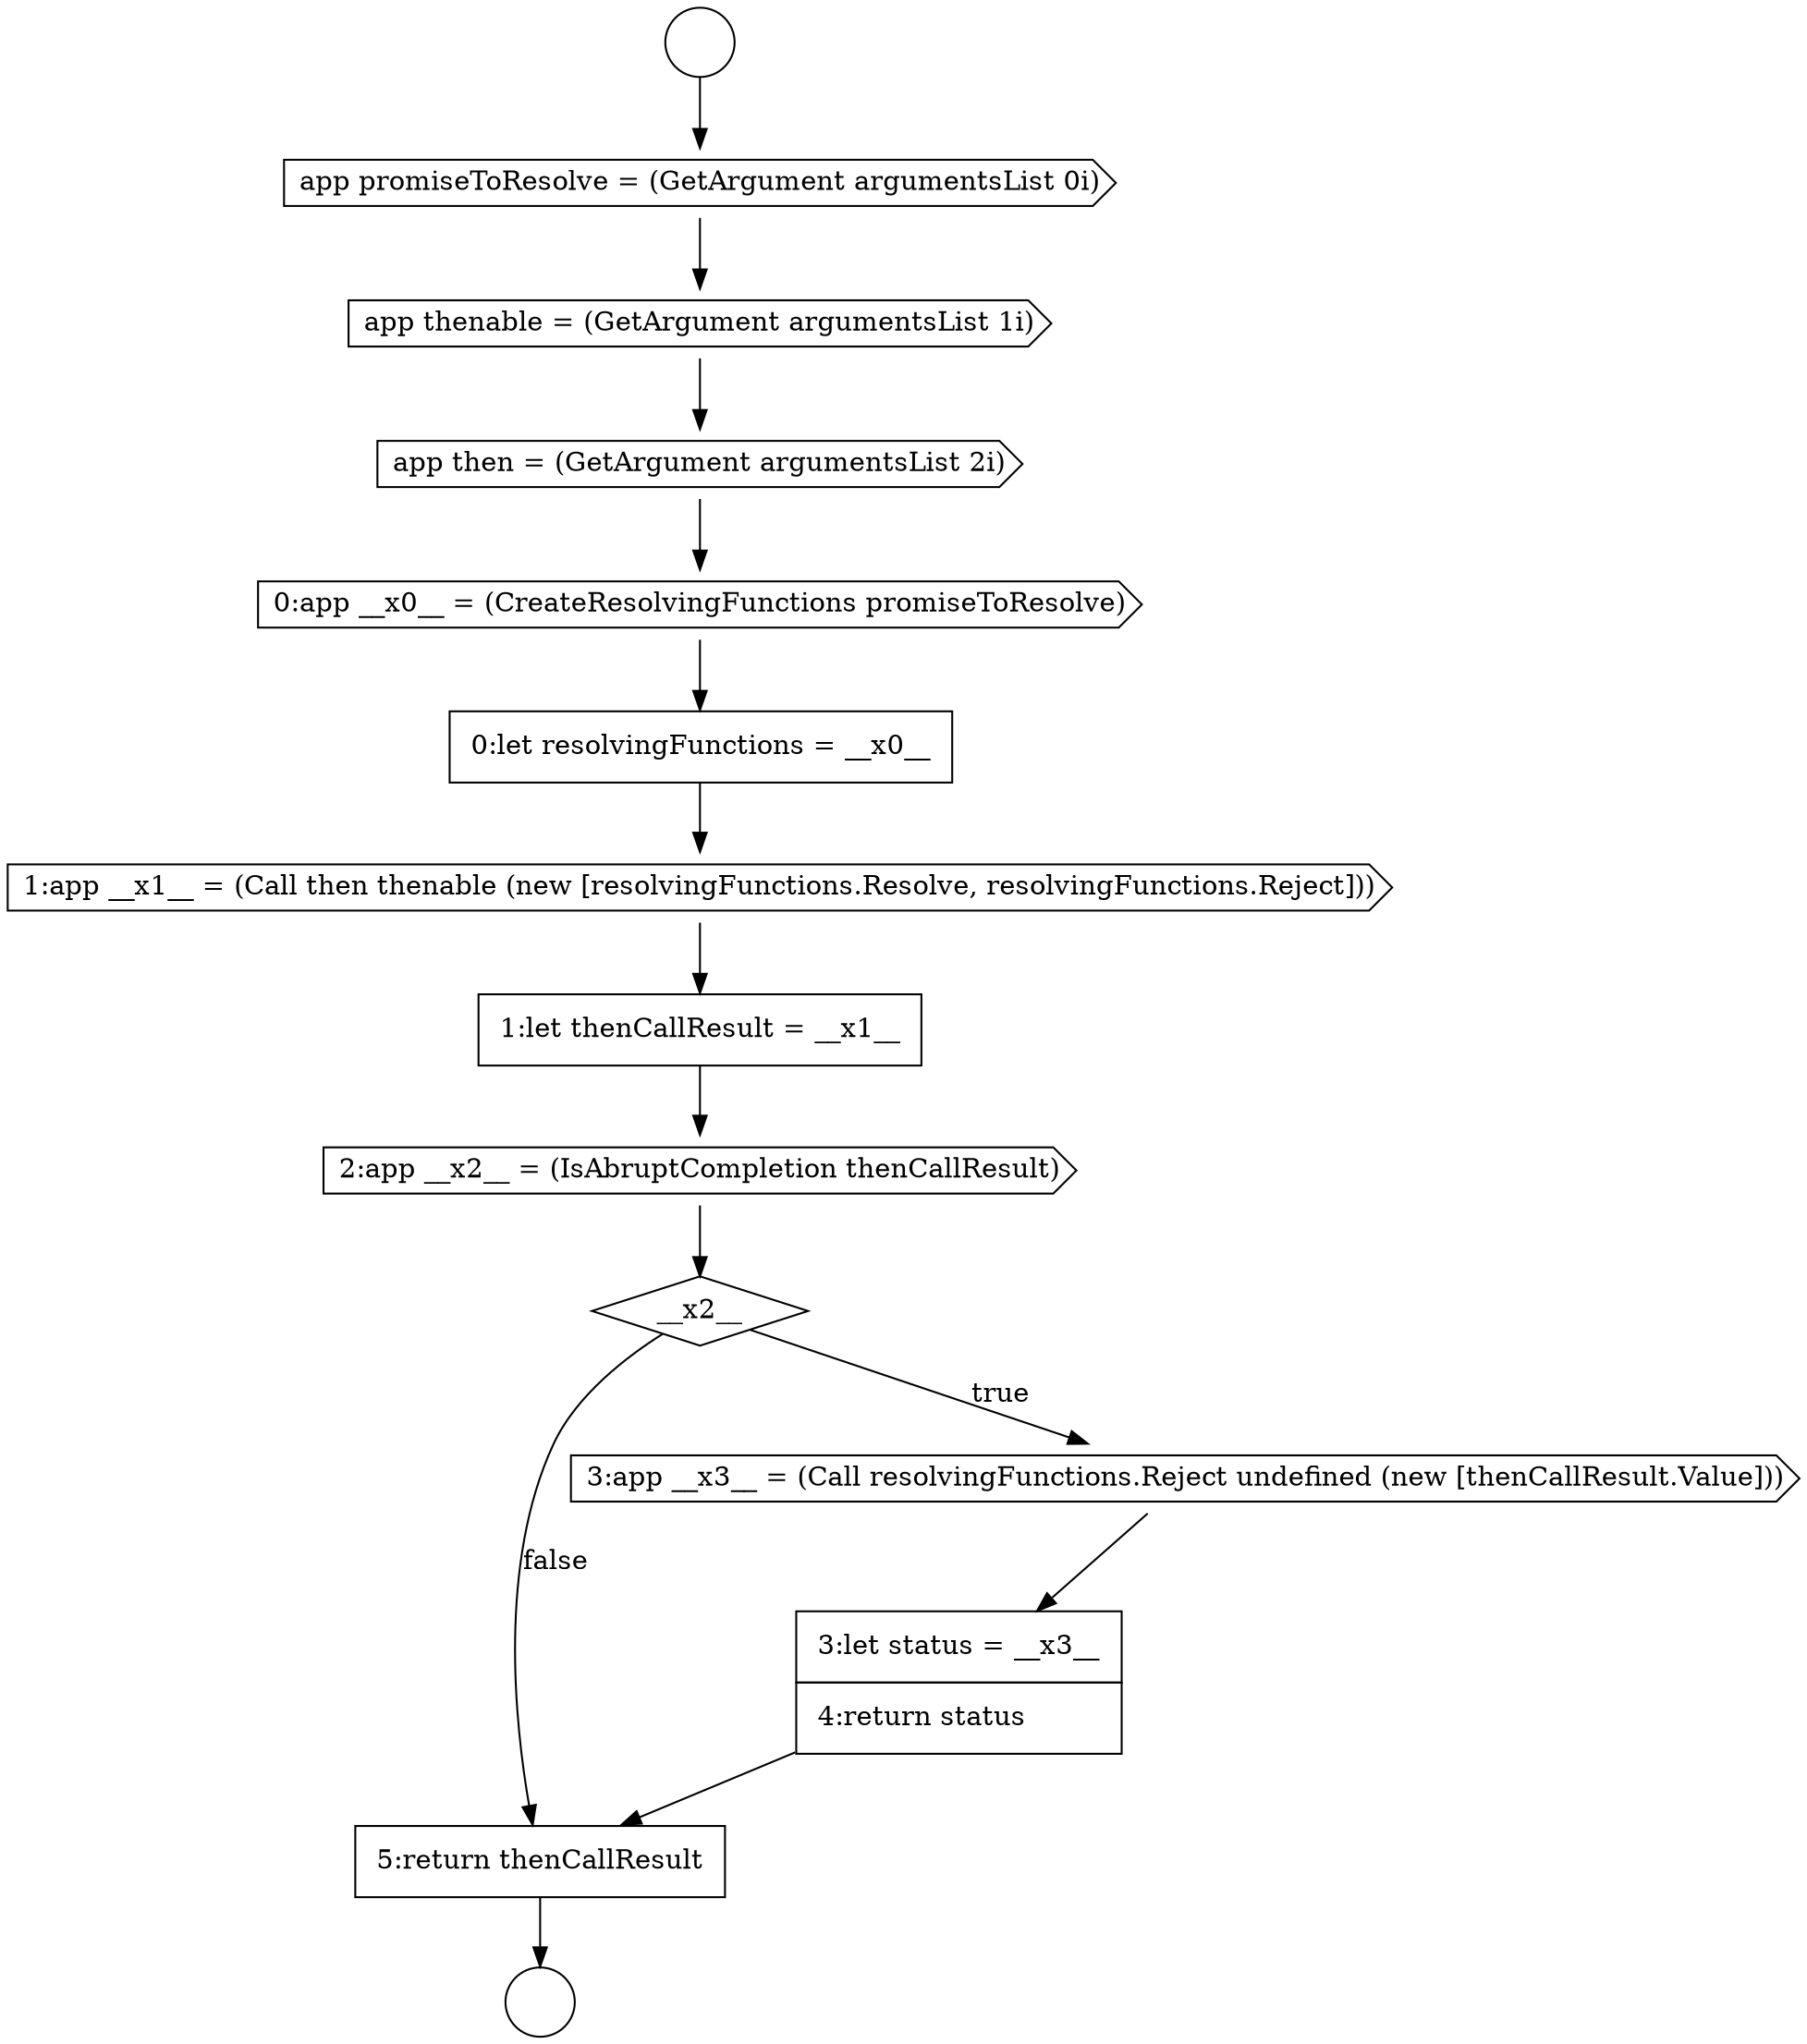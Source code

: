 digraph {
  node17510 [shape=circle label=" " color="black" fillcolor="white" style=filled]
  node17517 [shape=cds, label=<<font color="black">1:app __x1__ = (Call then thenable (new [resolvingFunctions.Resolve, resolvingFunctions.Reject]))</font>> color="black" fillcolor="white" style=filled]
  node17513 [shape=cds, label=<<font color="black">app thenable = (GetArgument argumentsList 1i)</font>> color="black" fillcolor="white" style=filled]
  node17523 [shape=none, margin=0, label=<<font color="black">
    <table border="0" cellborder="1" cellspacing="0" cellpadding="10">
      <tr><td align="left">5:return thenCallResult</td></tr>
    </table>
  </font>> color="black" fillcolor="white" style=filled]
  node17518 [shape=none, margin=0, label=<<font color="black">
    <table border="0" cellborder="1" cellspacing="0" cellpadding="10">
      <tr><td align="left">1:let thenCallResult = __x1__</td></tr>
    </table>
  </font>> color="black" fillcolor="white" style=filled]
  node17514 [shape=cds, label=<<font color="black">app then = (GetArgument argumentsList 2i)</font>> color="black" fillcolor="white" style=filled]
  node17522 [shape=none, margin=0, label=<<font color="black">
    <table border="0" cellborder="1" cellspacing="0" cellpadding="10">
      <tr><td align="left">3:let status = __x3__</td></tr>
      <tr><td align="left">4:return status</td></tr>
    </table>
  </font>> color="black" fillcolor="white" style=filled]
  node17512 [shape=cds, label=<<font color="black">app promiseToResolve = (GetArgument argumentsList 0i)</font>> color="black" fillcolor="white" style=filled]
  node17515 [shape=cds, label=<<font color="black">0:app __x0__ = (CreateResolvingFunctions promiseToResolve)</font>> color="black" fillcolor="white" style=filled]
  node17519 [shape=cds, label=<<font color="black">2:app __x2__ = (IsAbruptCompletion thenCallResult)</font>> color="black" fillcolor="white" style=filled]
  node17511 [shape=circle label=" " color="black" fillcolor="white" style=filled]
  node17521 [shape=cds, label=<<font color="black">3:app __x3__ = (Call resolvingFunctions.Reject undefined (new [thenCallResult.Value]))</font>> color="black" fillcolor="white" style=filled]
  node17516 [shape=none, margin=0, label=<<font color="black">
    <table border="0" cellborder="1" cellspacing="0" cellpadding="10">
      <tr><td align="left">0:let resolvingFunctions = __x0__</td></tr>
    </table>
  </font>> color="black" fillcolor="white" style=filled]
  node17520 [shape=diamond, label=<<font color="black">__x2__</font>> color="black" fillcolor="white" style=filled]
  node17522 -> node17523 [ color="black"]
  node17518 -> node17519 [ color="black"]
  node17513 -> node17514 [ color="black"]
  node17512 -> node17513 [ color="black"]
  node17519 -> node17520 [ color="black"]
  node17516 -> node17517 [ color="black"]
  node17523 -> node17511 [ color="black"]
  node17515 -> node17516 [ color="black"]
  node17521 -> node17522 [ color="black"]
  node17517 -> node17518 [ color="black"]
  node17510 -> node17512 [ color="black"]
  node17514 -> node17515 [ color="black"]
  node17520 -> node17521 [label=<<font color="black">true</font>> color="black"]
  node17520 -> node17523 [label=<<font color="black">false</font>> color="black"]
}
